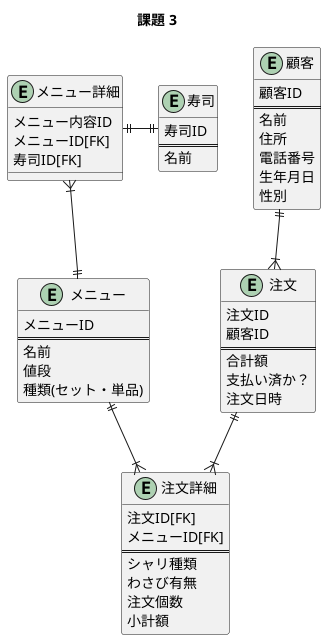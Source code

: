 @startuml
  title 課題 3
  entity "メニュー" {
    メニューID
    ==
    名前
    値段
    種類(セット・単品)
  }

  entity "メニュー詳細" {
    メニュー内容ID
    メニューID[FK]
    寿司ID[FK]
  }

  entity "寿司" {
    寿司ID
    ==
    名前
  }

  entity "注文" {
    注文ID
    顧客ID
    ==
    合計額
    支払い済か？
    注文日時
  }

  entity "注文詳細" {
    注文ID[FK]
    メニューID[FK]
    ==
    シャリ種類
    わさび有無
    注文個数
    小計額
  }

  entity "顧客" {
    顧客ID
    ==
    名前
    住所
    電話番号
    生年月日
    性別
  }

  メニュー詳細 }|--|| メニュー
  メニュー詳細 ||-r-|| 寿司
  注文 ||--|{ 注文詳細
  メニュー ||--|{ 注文詳細
  顧客 ||--|{ 注文
@enduml
